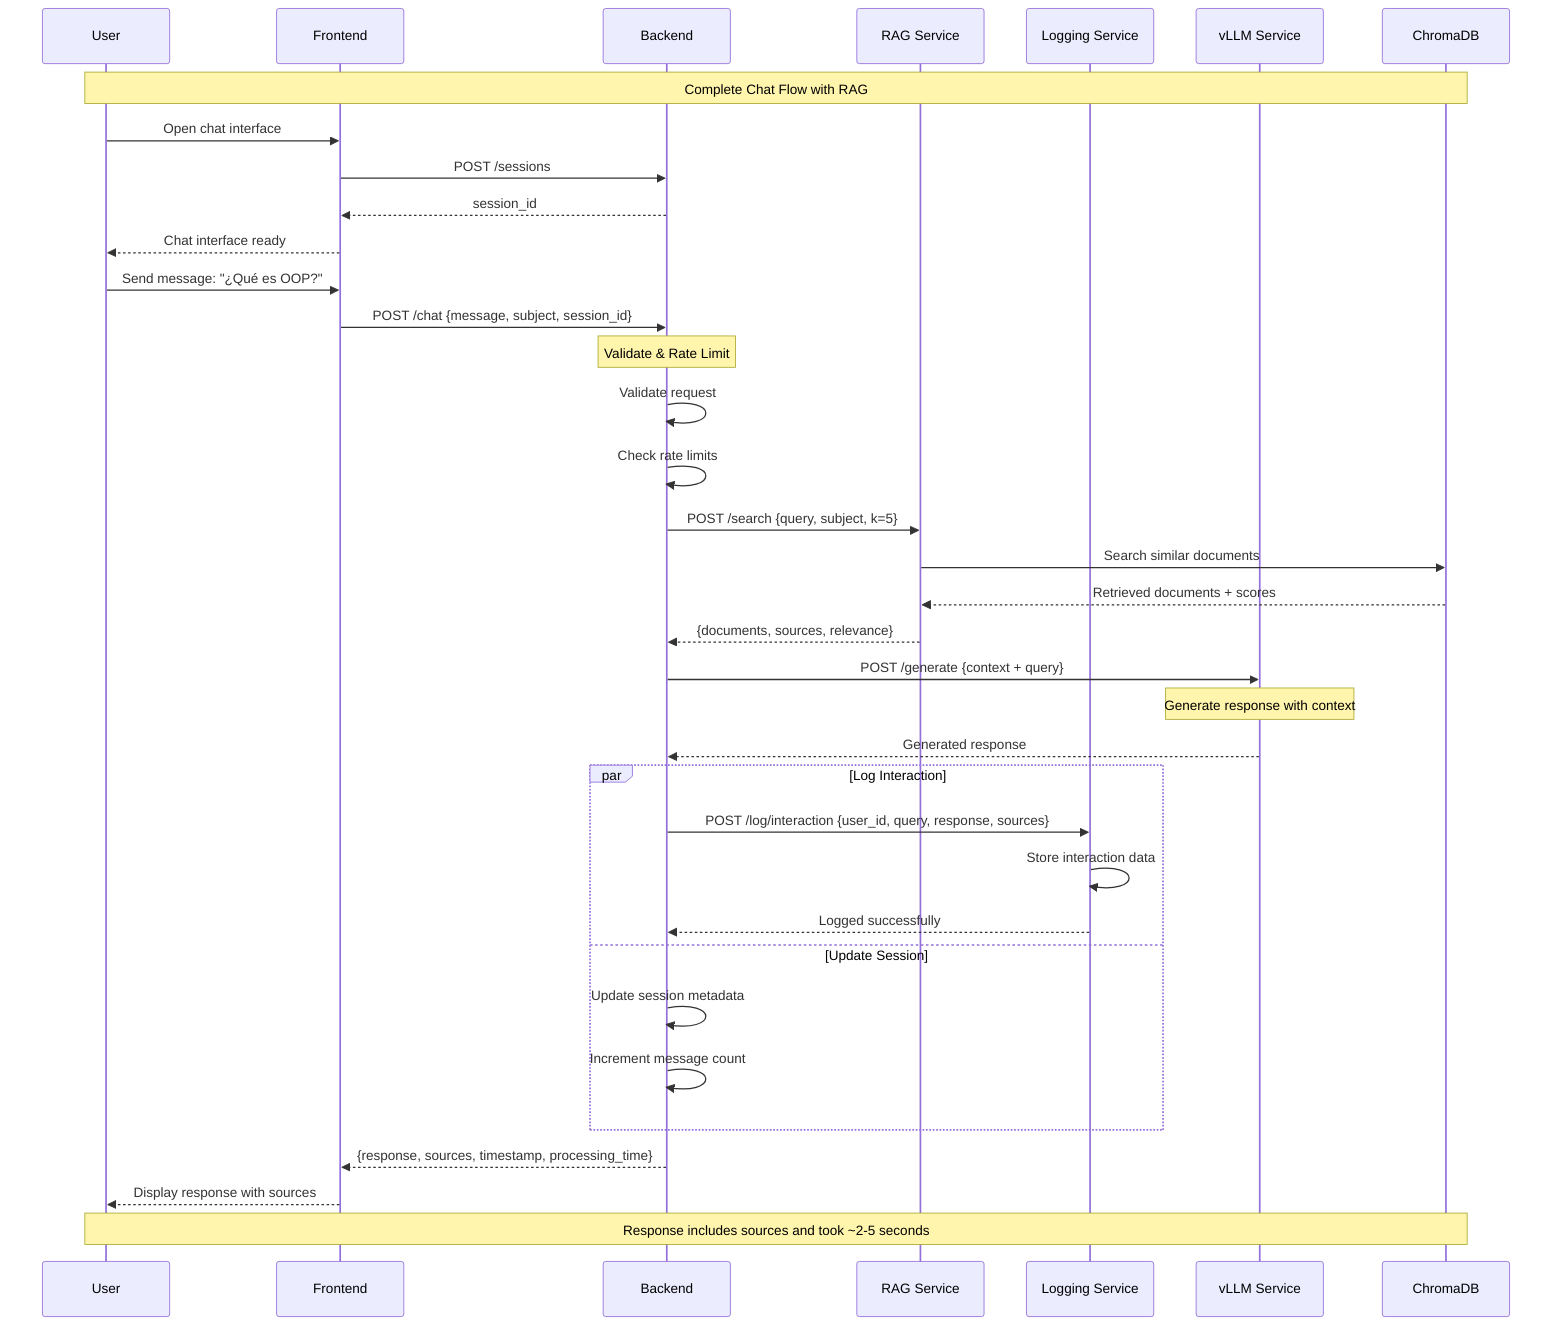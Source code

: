 sequenceDiagram
    participant U as User
    participant F as Frontend
    participant B as Backend
    participant R as RAG Service
    participant L as Logging Service
    participant LLM as vLLM Service
    participant C as ChromaDB
    
    Note over U,C: Complete Chat Flow with RAG
    
    %% Session Creation
    U->>F: Open chat interface
    F->>B: POST /sessions
    B-->>F: session_id
    F-->>U: Chat interface ready
    
    %% Chat Request Flow
    U->>F: Send message: "¿Qué es OOP?"
    F->>B: POST /chat {message, subject, session_id}
    
    Note over B: Validate & Rate Limit
    B->>B: Validate request
    B->>B: Check rate limits
    
    %% RAG Search
    B->>R: POST /search {query, subject, k=5}
    R->>C: Search similar documents
    C-->>R: Retrieved documents + scores
    R-->>B: {documents, sources, relevance}
    
    %% LLM Generation
    B->>LLM: POST /generate {context + query}
    Note over LLM: Generate response with context
    LLM-->>B: Generated response
    
    %% Logging
    par Log Interaction
        B->>L: POST /log/interaction {user_id, query, response, sources}
        L->>L: Store interaction data
        L-->>B: Logged successfully
    and Update Session
        B->>B: Update session metadata
        B->>B: Increment message count
    end
    
    %% Response
    B-->>F: {response, sources, timestamp, processing_time}
    F-->>U: Display response with sources
    
    Note over U,C: Response includes sources and took ~2-5 seconds